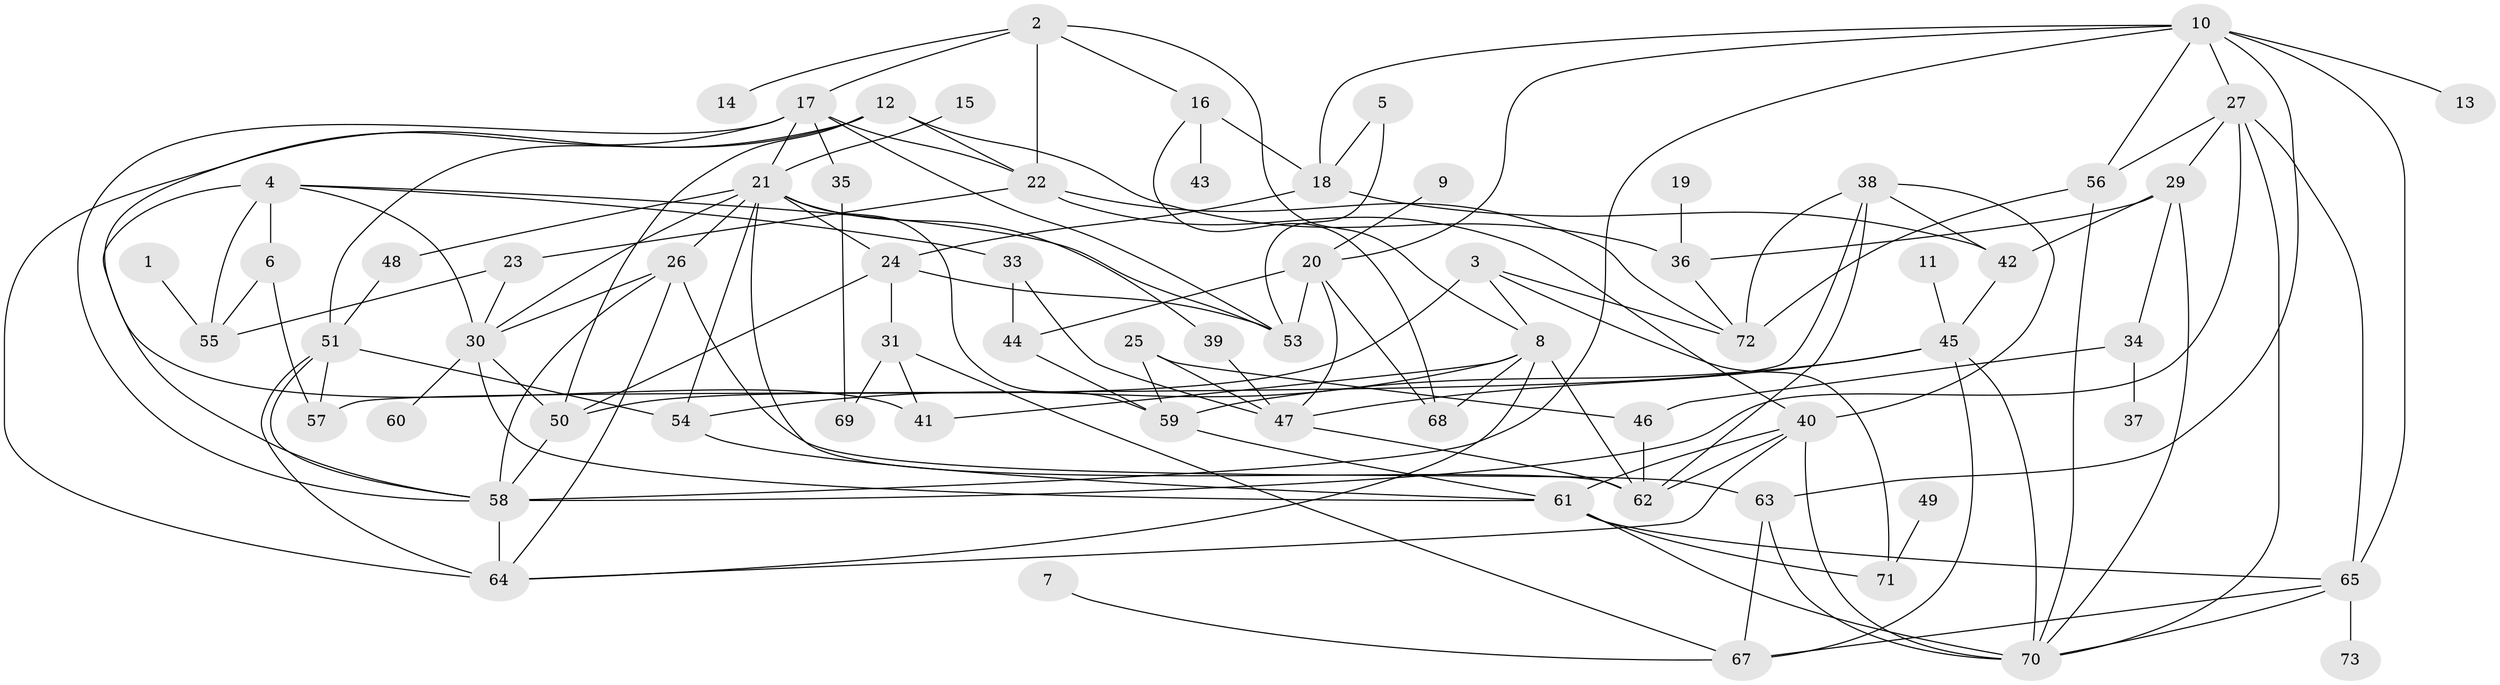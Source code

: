 // original degree distribution, {1: 0.14563106796116504, 2: 0.17475728155339806, 5: 0.06796116504854369, 4: 0.1650485436893204, 3: 0.22330097087378642, 6: 0.10679611650485436, 7: 0.04854368932038835, 8: 0.038834951456310676, 0: 0.02912621359223301}
// Generated by graph-tools (version 1.1) at 2025/35/03/04/25 23:35:57]
// undirected, 69 vertices, 140 edges
graph export_dot {
  node [color=gray90,style=filled];
  1;
  2;
  3;
  4;
  5;
  6;
  7;
  8;
  9;
  10;
  11;
  12;
  13;
  14;
  15;
  16;
  17;
  18;
  19;
  20;
  21;
  22;
  23;
  24;
  25;
  26;
  27;
  29;
  30;
  31;
  33;
  34;
  35;
  36;
  37;
  38;
  39;
  40;
  41;
  42;
  43;
  44;
  45;
  46;
  47;
  48;
  49;
  50;
  51;
  53;
  54;
  55;
  56;
  57;
  58;
  59;
  60;
  61;
  62;
  63;
  64;
  65;
  67;
  68;
  69;
  70;
  71;
  72;
  73;
  1 -- 55 [weight=1.0];
  2 -- 8 [weight=1.0];
  2 -- 14 [weight=1.0];
  2 -- 16 [weight=1.0];
  2 -- 17 [weight=1.0];
  2 -- 22 [weight=1.0];
  3 -- 8 [weight=1.0];
  3 -- 50 [weight=1.0];
  3 -- 71 [weight=1.0];
  3 -- 72 [weight=1.0];
  4 -- 6 [weight=1.0];
  4 -- 30 [weight=1.0];
  4 -- 33 [weight=1.0];
  4 -- 53 [weight=1.0];
  4 -- 55 [weight=1.0];
  4 -- 58 [weight=1.0];
  5 -- 18 [weight=1.0];
  5 -- 53 [weight=1.0];
  6 -- 55 [weight=1.0];
  6 -- 57 [weight=1.0];
  7 -- 67 [weight=1.0];
  8 -- 41 [weight=1.0];
  8 -- 54 [weight=1.0];
  8 -- 62 [weight=1.0];
  8 -- 64 [weight=1.0];
  8 -- 68 [weight=1.0];
  9 -- 20 [weight=1.0];
  10 -- 13 [weight=1.0];
  10 -- 18 [weight=1.0];
  10 -- 20 [weight=1.0];
  10 -- 27 [weight=1.0];
  10 -- 56 [weight=1.0];
  10 -- 58 [weight=1.0];
  10 -- 63 [weight=1.0];
  10 -- 65 [weight=1.0];
  11 -- 45 [weight=1.0];
  12 -- 22 [weight=1.0];
  12 -- 36 [weight=1.0];
  12 -- 50 [weight=1.0];
  12 -- 51 [weight=1.0];
  12 -- 64 [weight=2.0];
  15 -- 21 [weight=1.0];
  16 -- 18 [weight=2.0];
  16 -- 43 [weight=1.0];
  16 -- 68 [weight=1.0];
  17 -- 21 [weight=1.0];
  17 -- 22 [weight=2.0];
  17 -- 35 [weight=1.0];
  17 -- 41 [weight=1.0];
  17 -- 53 [weight=1.0];
  17 -- 58 [weight=1.0];
  18 -- 24 [weight=1.0];
  18 -- 42 [weight=1.0];
  19 -- 36 [weight=1.0];
  20 -- 44 [weight=1.0];
  20 -- 47 [weight=1.0];
  20 -- 53 [weight=1.0];
  20 -- 68 [weight=1.0];
  21 -- 24 [weight=1.0];
  21 -- 26 [weight=1.0];
  21 -- 30 [weight=1.0];
  21 -- 39 [weight=1.0];
  21 -- 48 [weight=1.0];
  21 -- 54 [weight=1.0];
  21 -- 59 [weight=1.0];
  21 -- 62 [weight=1.0];
  22 -- 23 [weight=1.0];
  22 -- 40 [weight=1.0];
  22 -- 72 [weight=1.0];
  23 -- 30 [weight=1.0];
  23 -- 55 [weight=1.0];
  24 -- 31 [weight=1.0];
  24 -- 50 [weight=1.0];
  24 -- 53 [weight=3.0];
  25 -- 46 [weight=1.0];
  25 -- 47 [weight=1.0];
  25 -- 59 [weight=1.0];
  26 -- 30 [weight=1.0];
  26 -- 58 [weight=1.0];
  26 -- 63 [weight=1.0];
  26 -- 64 [weight=1.0];
  27 -- 29 [weight=1.0];
  27 -- 56 [weight=1.0];
  27 -- 58 [weight=1.0];
  27 -- 65 [weight=2.0];
  27 -- 70 [weight=1.0];
  29 -- 34 [weight=1.0];
  29 -- 36 [weight=1.0];
  29 -- 42 [weight=1.0];
  29 -- 70 [weight=1.0];
  30 -- 50 [weight=1.0];
  30 -- 60 [weight=1.0];
  30 -- 61 [weight=1.0];
  31 -- 41 [weight=1.0];
  31 -- 67 [weight=1.0];
  31 -- 69 [weight=1.0];
  33 -- 44 [weight=1.0];
  33 -- 47 [weight=1.0];
  34 -- 37 [weight=1.0];
  34 -- 46 [weight=1.0];
  35 -- 69 [weight=1.0];
  36 -- 72 [weight=1.0];
  38 -- 40 [weight=1.0];
  38 -- 42 [weight=1.0];
  38 -- 57 [weight=1.0];
  38 -- 62 [weight=1.0];
  38 -- 72 [weight=1.0];
  39 -- 47 [weight=1.0];
  40 -- 61 [weight=1.0];
  40 -- 62 [weight=2.0];
  40 -- 64 [weight=1.0];
  40 -- 70 [weight=1.0];
  42 -- 45 [weight=1.0];
  44 -- 59 [weight=1.0];
  45 -- 47 [weight=1.0];
  45 -- 59 [weight=1.0];
  45 -- 67 [weight=1.0];
  45 -- 70 [weight=1.0];
  46 -- 62 [weight=1.0];
  47 -- 62 [weight=1.0];
  48 -- 51 [weight=1.0];
  49 -- 71 [weight=1.0];
  50 -- 58 [weight=1.0];
  51 -- 54 [weight=1.0];
  51 -- 57 [weight=1.0];
  51 -- 58 [weight=1.0];
  51 -- 64 [weight=1.0];
  54 -- 61 [weight=1.0];
  56 -- 70 [weight=1.0];
  56 -- 72 [weight=1.0];
  58 -- 64 [weight=1.0];
  59 -- 61 [weight=1.0];
  61 -- 65 [weight=1.0];
  61 -- 70 [weight=2.0];
  61 -- 71 [weight=1.0];
  63 -- 67 [weight=1.0];
  63 -- 70 [weight=1.0];
  65 -- 67 [weight=1.0];
  65 -- 70 [weight=1.0];
  65 -- 73 [weight=1.0];
}
